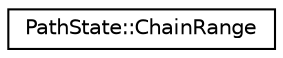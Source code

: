 digraph "Graphical Class Hierarchy"
{
 // LATEX_PDF_SIZE
  edge [fontname="Helvetica",fontsize="10",labelfontname="Helvetica",labelfontsize="10"];
  node [fontname="Helvetica",fontsize="10",shape=record];
  rankdir="LR";
  Node0 [label="PathState::ChainRange",height=0.2,width=0.4,color="black", fillcolor="white", style="filled",URL="$classoperations__research_1_1_path_state_1_1_chain_range.html",tooltip=" "];
}
